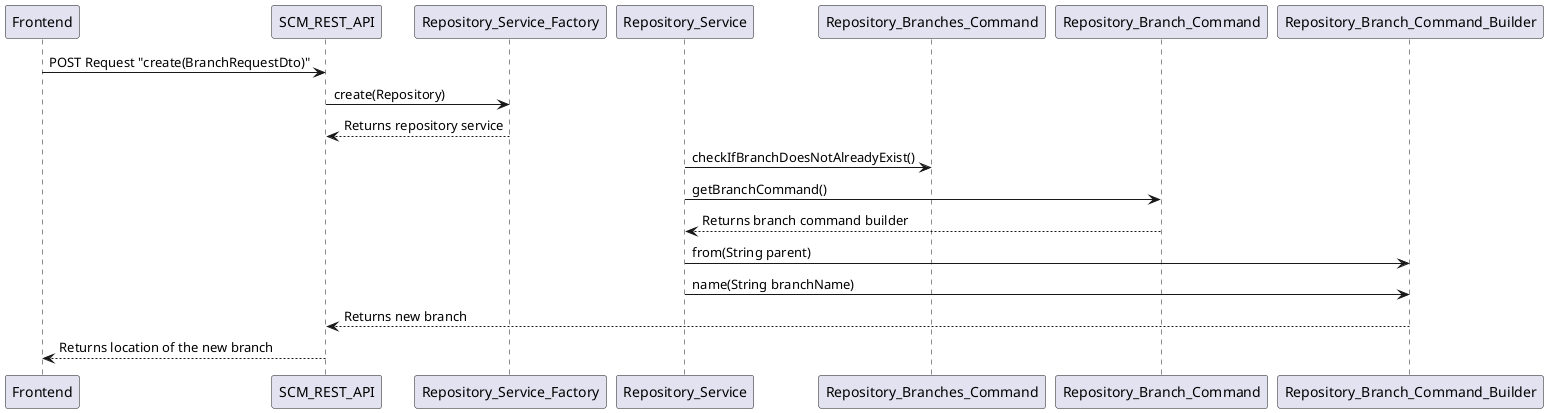 @startuml
Frontend -> SCM_REST_API: POST Request "create(BranchRequestDto)"
SCM_REST_API -> Repository_Service_Factory: create(Repository)
Repository_Service_Factory --> SCM_REST_API: Returns repository service
Repository_Service -> Repository_Branches_Command: checkIfBranchDoesNotAlreadyExist()
Repository_Service -> Repository_Branch_Command: getBranchCommand()
Repository_Branch_Command --> Repository_Service: Returns branch command builder
Repository_Service -> Repository_Branch_Command_Builder: from(String parent)
Repository_Service -> Repository_Branch_Command_Builder: name(String branchName)
Repository_Branch_Command_Builder --> SCM_REST_API: Returns new branch
SCM_REST_API --> Frontend: Returns location of the new branch
@enduml
